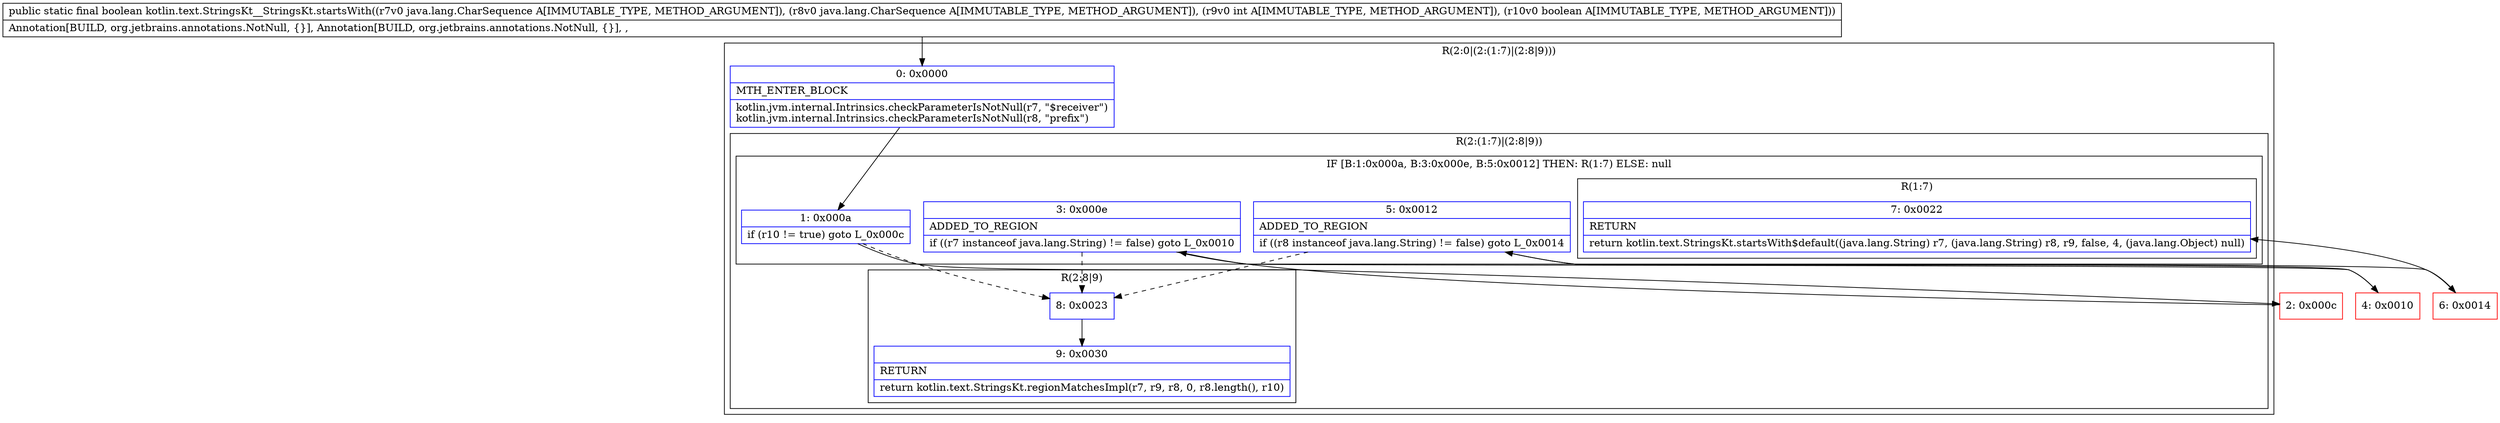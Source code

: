 digraph "CFG forkotlin.text.StringsKt__StringsKt.startsWith(Ljava\/lang\/CharSequence;Ljava\/lang\/CharSequence;IZ)Z" {
subgraph cluster_Region_1293042948 {
label = "R(2:0|(2:(1:7)|(2:8|9)))";
node [shape=record,color=blue];
Node_0 [shape=record,label="{0\:\ 0x0000|MTH_ENTER_BLOCK\l|kotlin.jvm.internal.Intrinsics.checkParameterIsNotNull(r7, \"$receiver\")\lkotlin.jvm.internal.Intrinsics.checkParameterIsNotNull(r8, \"prefix\")\l}"];
subgraph cluster_Region_99487176 {
label = "R(2:(1:7)|(2:8|9))";
node [shape=record,color=blue];
subgraph cluster_IfRegion_267418528 {
label = "IF [B:1:0x000a, B:3:0x000e, B:5:0x0012] THEN: R(1:7) ELSE: null";
node [shape=record,color=blue];
Node_1 [shape=record,label="{1\:\ 0x000a|if (r10 != true) goto L_0x000c\l}"];
Node_3 [shape=record,label="{3\:\ 0x000e|ADDED_TO_REGION\l|if ((r7 instanceof java.lang.String) != false) goto L_0x0010\l}"];
Node_5 [shape=record,label="{5\:\ 0x0012|ADDED_TO_REGION\l|if ((r8 instanceof java.lang.String) != false) goto L_0x0014\l}"];
subgraph cluster_Region_13586479 {
label = "R(1:7)";
node [shape=record,color=blue];
Node_7 [shape=record,label="{7\:\ 0x0022|RETURN\l|return kotlin.text.StringsKt.startsWith$default((java.lang.String) r7, (java.lang.String) r8, r9, false, 4, (java.lang.Object) null)\l}"];
}
}
subgraph cluster_Region_1596591959 {
label = "R(2:8|9)";
node [shape=record,color=blue];
Node_8 [shape=record,label="{8\:\ 0x0023}"];
Node_9 [shape=record,label="{9\:\ 0x0030|RETURN\l|return kotlin.text.StringsKt.regionMatchesImpl(r7, r9, r8, 0, r8.length(), r10)\l}"];
}
}
}
Node_2 [shape=record,color=red,label="{2\:\ 0x000c}"];
Node_4 [shape=record,color=red,label="{4\:\ 0x0010}"];
Node_6 [shape=record,color=red,label="{6\:\ 0x0014}"];
MethodNode[shape=record,label="{public static final boolean kotlin.text.StringsKt__StringsKt.startsWith((r7v0 java.lang.CharSequence A[IMMUTABLE_TYPE, METHOD_ARGUMENT]), (r8v0 java.lang.CharSequence A[IMMUTABLE_TYPE, METHOD_ARGUMENT]), (r9v0 int A[IMMUTABLE_TYPE, METHOD_ARGUMENT]), (r10v0 boolean A[IMMUTABLE_TYPE, METHOD_ARGUMENT]))  | Annotation[BUILD, org.jetbrains.annotations.NotNull, \{\}], Annotation[BUILD, org.jetbrains.annotations.NotNull, \{\}], , \l}"];
MethodNode -> Node_0;
Node_0 -> Node_1;
Node_1 -> Node_2;
Node_1 -> Node_8[style=dashed];
Node_3 -> Node_4;
Node_3 -> Node_8[style=dashed];
Node_5 -> Node_6;
Node_5 -> Node_8[style=dashed];
Node_8 -> Node_9;
Node_2 -> Node_3;
Node_4 -> Node_5;
Node_6 -> Node_7;
}

